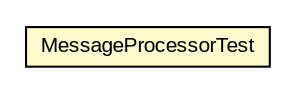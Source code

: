 #!/usr/local/bin/dot
#
# Class diagram 
# Generated by UMLGraph version R5_6-24-gf6e263 (http://www.umlgraph.org/)
#

digraph G {
	edge [fontname="arial",fontsize=10,labelfontname="arial",labelfontsize=10];
	node [fontname="arial",fontsize=10,shape=plaintext];
	nodesep=0.25;
	ranksep=0.5;
	// org.miloss.fgsms.agentcore.MessageProcessorTest
	c1874 [label=<<table title="org.miloss.fgsms.agentcore.MessageProcessorTest" border="0" cellborder="1" cellspacing="0" cellpadding="2" port="p" bgcolor="lemonChiffon" href="./MessageProcessorTest.html">
		<tr><td><table border="0" cellspacing="0" cellpadding="1">
<tr><td align="center" balign="center"> MessageProcessorTest </td></tr>
		</table></td></tr>
		</table>>, URL="./MessageProcessorTest.html", fontname="arial", fontcolor="black", fontsize=10.0];
}

